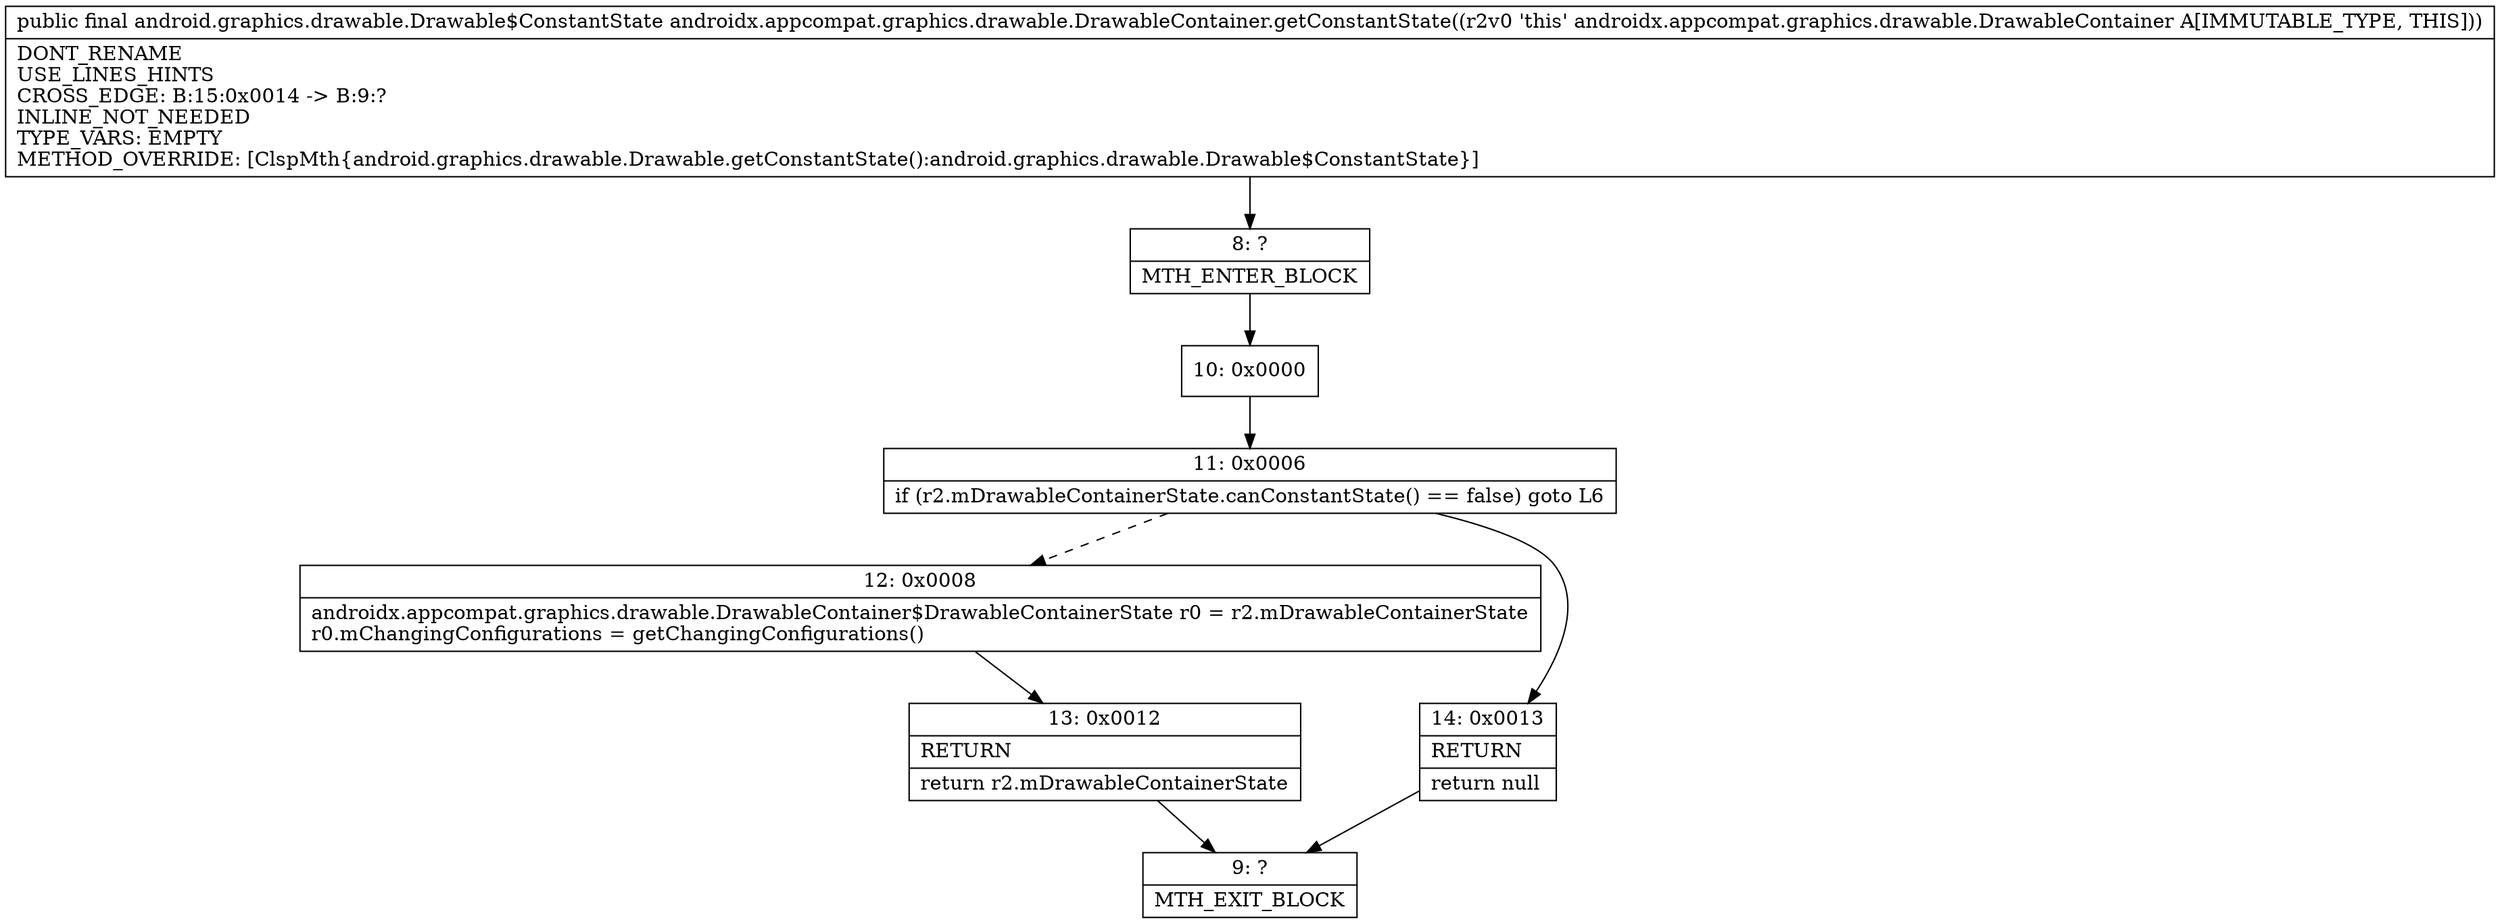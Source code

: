 digraph "CFG forandroidx.appcompat.graphics.drawable.DrawableContainer.getConstantState()Landroid\/graphics\/drawable\/Drawable$ConstantState;" {
Node_8 [shape=record,label="{8\:\ ?|MTH_ENTER_BLOCK\l}"];
Node_10 [shape=record,label="{10\:\ 0x0000}"];
Node_11 [shape=record,label="{11\:\ 0x0006|if (r2.mDrawableContainerState.canConstantState() == false) goto L6\l}"];
Node_12 [shape=record,label="{12\:\ 0x0008|androidx.appcompat.graphics.drawable.DrawableContainer$DrawableContainerState r0 = r2.mDrawableContainerState\lr0.mChangingConfigurations = getChangingConfigurations()\l}"];
Node_13 [shape=record,label="{13\:\ 0x0012|RETURN\l|return r2.mDrawableContainerState\l}"];
Node_9 [shape=record,label="{9\:\ ?|MTH_EXIT_BLOCK\l}"];
Node_14 [shape=record,label="{14\:\ 0x0013|RETURN\l|return null\l}"];
MethodNode[shape=record,label="{public final android.graphics.drawable.Drawable$ConstantState androidx.appcompat.graphics.drawable.DrawableContainer.getConstantState((r2v0 'this' androidx.appcompat.graphics.drawable.DrawableContainer A[IMMUTABLE_TYPE, THIS]))  | DONT_RENAME\lUSE_LINES_HINTS\lCROSS_EDGE: B:15:0x0014 \-\> B:9:?\lINLINE_NOT_NEEDED\lTYPE_VARS: EMPTY\lMETHOD_OVERRIDE: [ClspMth\{android.graphics.drawable.Drawable.getConstantState():android.graphics.drawable.Drawable$ConstantState\}]\l}"];
MethodNode -> Node_8;Node_8 -> Node_10;
Node_10 -> Node_11;
Node_11 -> Node_12[style=dashed];
Node_11 -> Node_14;
Node_12 -> Node_13;
Node_13 -> Node_9;
Node_14 -> Node_9;
}

